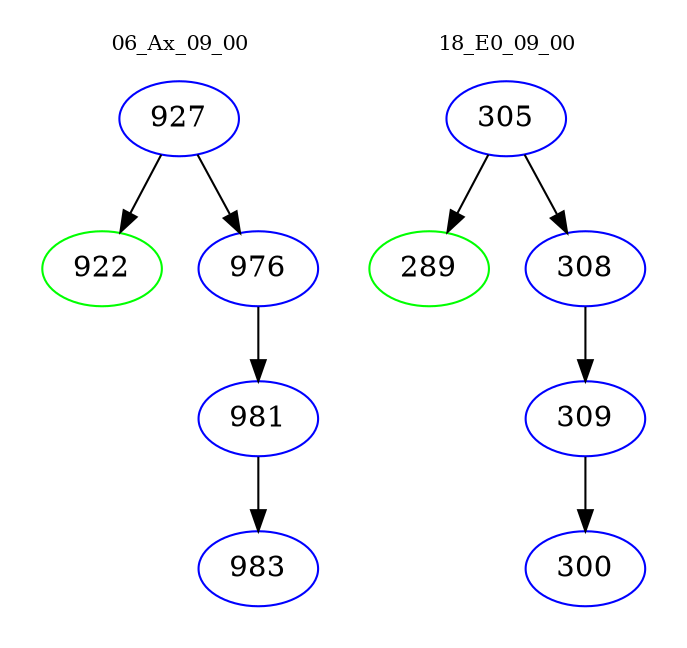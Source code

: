 digraph{
subgraph cluster_0 {
color = white
label = "06_Ax_09_00";
fontsize=10;
T0_927 [label="927", color="blue"]
T0_927 -> T0_922 [color="black"]
T0_922 [label="922", color="green"]
T0_927 -> T0_976 [color="black"]
T0_976 [label="976", color="blue"]
T0_976 -> T0_981 [color="black"]
T0_981 [label="981", color="blue"]
T0_981 -> T0_983 [color="black"]
T0_983 [label="983", color="blue"]
}
subgraph cluster_1 {
color = white
label = "18_E0_09_00";
fontsize=10;
T1_305 [label="305", color="blue"]
T1_305 -> T1_289 [color="black"]
T1_289 [label="289", color="green"]
T1_305 -> T1_308 [color="black"]
T1_308 [label="308", color="blue"]
T1_308 -> T1_309 [color="black"]
T1_309 [label="309", color="blue"]
T1_309 -> T1_300 [color="black"]
T1_300 [label="300", color="blue"]
}
}
